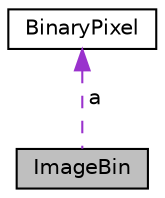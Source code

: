 digraph "ImageBin"
{
 // LATEX_PDF_SIZE
  edge [fontname="Helvetica",fontsize="10",labelfontname="Helvetica",labelfontsize="10"];
  node [fontname="Helvetica",fontsize="10",shape=record];
  Node1 [label="ImageBin",height=0.2,width=0.4,color="black", fillcolor="grey75", style="filled", fontcolor="black",tooltip=" "];
  Node2 -> Node1 [dir="back",color="darkorchid3",fontsize="10",style="dashed",label=" a" ];
  Node2 [label="BinaryPixel",height=0.2,width=0.4,color="black", fillcolor="white", style="filled",URL="$structBinaryPixel.html",tooltip=" "];
}
